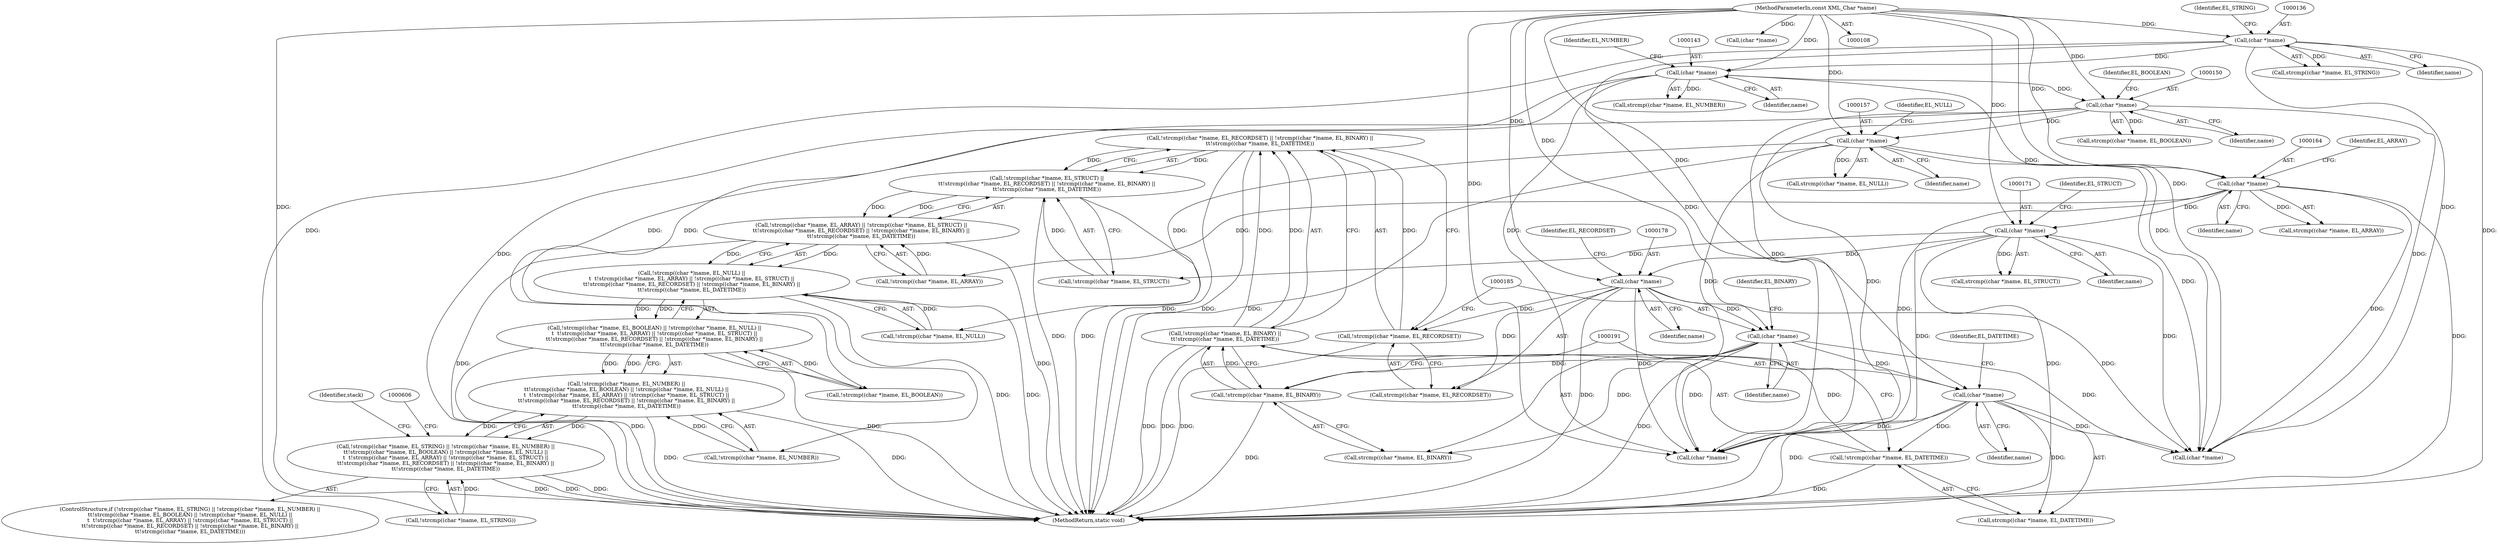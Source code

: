 digraph "0_php-src_8d2539fa0faf3f63e1d1e7635347c5b9e777d47b@API" {
"1000174" [label="(Call,!strcmp((char *)name, EL_RECORDSET) || !strcmp((char *)name, EL_BINARY) ||\n\t\t!strcmp((char *)name, EL_DATETIME))"];
"1000175" [label="(Call,!strcmp((char *)name, EL_RECORDSET))"];
"1000177" [label="(Call,(char *)name)"];
"1000170" [label="(Call,(char *)name)"];
"1000163" [label="(Call,(char *)name)"];
"1000156" [label="(Call,(char *)name)"];
"1000149" [label="(Call,(char *)name)"];
"1000142" [label="(Call,(char *)name)"];
"1000135" [label="(Call,(char *)name)"];
"1000110" [label="(MethodParameterIn,const XML_Char *name)"];
"1000181" [label="(Call,!strcmp((char *)name, EL_BINARY) ||\n\t\t!strcmp((char *)name, EL_DATETIME))"];
"1000182" [label="(Call,!strcmp((char *)name, EL_BINARY))"];
"1000184" [label="(Call,(char *)name)"];
"1000188" [label="(Call,!strcmp((char *)name, EL_DATETIME))"];
"1000190" [label="(Call,(char *)name)"];
"1000167" [label="(Call,!strcmp((char *)name, EL_STRUCT) ||\n\t\t!strcmp((char *)name, EL_RECORDSET) || !strcmp((char *)name, EL_BINARY) ||\n\t\t!strcmp((char *)name, EL_DATETIME))"];
"1000160" [label="(Call,!strcmp((char *)name, EL_ARRAY) || !strcmp((char *)name, EL_STRUCT) ||\n\t\t!strcmp((char *)name, EL_RECORDSET) || !strcmp((char *)name, EL_BINARY) ||\n\t\t!strcmp((char *)name, EL_DATETIME))"];
"1000153" [label="(Call,!strcmp((char *)name, EL_NULL) ||\n\t  \t!strcmp((char *)name, EL_ARRAY) || !strcmp((char *)name, EL_STRUCT) ||\n\t\t!strcmp((char *)name, EL_RECORDSET) || !strcmp((char *)name, EL_BINARY) ||\n\t\t!strcmp((char *)name, EL_DATETIME))"];
"1000146" [label="(Call,!strcmp((char *)name, EL_BOOLEAN) || !strcmp((char *)name, EL_NULL) ||\n\t  \t!strcmp((char *)name, EL_ARRAY) || !strcmp((char *)name, EL_STRUCT) ||\n\t\t!strcmp((char *)name, EL_RECORDSET) || !strcmp((char *)name, EL_BINARY) ||\n\t\t!strcmp((char *)name, EL_DATETIME))"];
"1000139" [label="(Call,!strcmp((char *)name, EL_NUMBER) ||\n\t\t!strcmp((char *)name, EL_BOOLEAN) || !strcmp((char *)name, EL_NULL) ||\n\t  \t!strcmp((char *)name, EL_ARRAY) || !strcmp((char *)name, EL_STRUCT) ||\n\t\t!strcmp((char *)name, EL_RECORDSET) || !strcmp((char *)name, EL_BINARY) ||\n\t\t!strcmp((char *)name, EL_DATETIME))"];
"1000132" [label="(Call,!strcmp((char *)name, EL_STRING) || !strcmp((char *)name, EL_NUMBER) ||\n\t\t!strcmp((char *)name, EL_BOOLEAN) || !strcmp((char *)name, EL_NULL) ||\n\t  \t!strcmp((char *)name, EL_ARRAY) || !strcmp((char *)name, EL_STRUCT) ||\n\t\t!strcmp((char *)name, EL_RECORDSET) || !strcmp((char *)name, EL_BINARY) ||\n\t\t!strcmp((char *)name, EL_DATETIME))"];
"1000187" [label="(Identifier,EL_BINARY)"];
"1000146" [label="(Call,!strcmp((char *)name, EL_BOOLEAN) || !strcmp((char *)name, EL_NULL) ||\n\t  \t!strcmp((char *)name, EL_ARRAY) || !strcmp((char *)name, EL_STRUCT) ||\n\t\t!strcmp((char *)name, EL_RECORDSET) || !strcmp((char *)name, EL_BINARY) ||\n\t\t!strcmp((char *)name, EL_DATETIME))"];
"1000145" [label="(Identifier,EL_NUMBER)"];
"1000192" [label="(Identifier,name)"];
"1000131" [label="(ControlStructure,if (!strcmp((char *)name, EL_STRING) || !strcmp((char *)name, EL_NUMBER) ||\n\t\t!strcmp((char *)name, EL_BOOLEAN) || !strcmp((char *)name, EL_NULL) ||\n\t  \t!strcmp((char *)name, EL_ARRAY) || !strcmp((char *)name, EL_STRUCT) ||\n\t\t!strcmp((char *)name, EL_RECORDSET) || !strcmp((char *)name, EL_BINARY) ||\n\t\t!strcmp((char *)name, EL_DATETIME)))"];
"1000172" [label="(Identifier,name)"];
"1000165" [label="(Identifier,name)"];
"1000142" [label="(Call,(char *)name)"];
"1000140" [label="(Call,!strcmp((char *)name, EL_NUMBER))"];
"1000193" [label="(Identifier,EL_DATETIME)"];
"1000183" [label="(Call,strcmp((char *)name, EL_BINARY))"];
"1000186" [label="(Identifier,name)"];
"1000161" [label="(Call,!strcmp((char *)name, EL_ARRAY))"];
"1000189" [label="(Call,strcmp((char *)name, EL_DATETIME))"];
"1000233" [label="(Call,(char *)name)"];
"1000170" [label="(Call,(char *)name)"];
"1000137" [label="(Identifier,name)"];
"1000155" [label="(Call,strcmp((char *)name, EL_NULL))"];
"1000175" [label="(Call,!strcmp((char *)name, EL_RECORDSET))"];
"1000168" [label="(Call,!strcmp((char *)name, EL_STRUCT))"];
"1000163" [label="(Call,(char *)name)"];
"1000176" [label="(Call,strcmp((char *)name, EL_RECORDSET))"];
"1000162" [label="(Call,strcmp((char *)name, EL_ARRAY))"];
"1000144" [label="(Identifier,name)"];
"1000177" [label="(Call,(char *)name)"];
"1000166" [label="(Identifier,EL_ARRAY)"];
"1000152" [label="(Identifier,EL_BOOLEAN)"];
"1000147" [label="(Call,!strcmp((char *)name, EL_BOOLEAN))"];
"1000181" [label="(Call,!strcmp((char *)name, EL_BINARY) ||\n\t\t!strcmp((char *)name, EL_DATETIME))"];
"1000180" [label="(Identifier,EL_RECORDSET)"];
"1000134" [label="(Call,strcmp((char *)name, EL_STRING))"];
"1000190" [label="(Call,(char *)name)"];
"1000167" [label="(Call,!strcmp((char *)name, EL_STRUCT) ||\n\t\t!strcmp((char *)name, EL_RECORDSET) || !strcmp((char *)name, EL_BINARY) ||\n\t\t!strcmp((char *)name, EL_DATETIME))"];
"1000184" [label="(Call,(char *)name)"];
"1000159" [label="(Identifier,EL_NULL)"];
"1000148" [label="(Call,strcmp((char *)name, EL_BOOLEAN))"];
"1000138" [label="(Identifier,EL_STRING)"];
"1000132" [label="(Call,!strcmp((char *)name, EL_STRING) || !strcmp((char *)name, EL_NUMBER) ||\n\t\t!strcmp((char *)name, EL_BOOLEAN) || !strcmp((char *)name, EL_NULL) ||\n\t  \t!strcmp((char *)name, EL_ARRAY) || !strcmp((char *)name, EL_STRUCT) ||\n\t\t!strcmp((char *)name, EL_RECORDSET) || !strcmp((char *)name, EL_BINARY) ||\n\t\t!strcmp((char *)name, EL_DATETIME))"];
"1000135" [label="(Call,(char *)name)"];
"1000174" [label="(Call,!strcmp((char *)name, EL_RECORDSET) || !strcmp((char *)name, EL_BINARY) ||\n\t\t!strcmp((char *)name, EL_DATETIME))"];
"1000626" [label="(Call,(char *)name)"];
"1000196" [label="(Identifier,stack)"];
"1000188" [label="(Call,!strcmp((char *)name, EL_DATETIME))"];
"1000158" [label="(Identifier,name)"];
"1000139" [label="(Call,!strcmp((char *)name, EL_NUMBER) ||\n\t\t!strcmp((char *)name, EL_BOOLEAN) || !strcmp((char *)name, EL_NULL) ||\n\t  \t!strcmp((char *)name, EL_ARRAY) || !strcmp((char *)name, EL_STRUCT) ||\n\t\t!strcmp((char *)name, EL_RECORDSET) || !strcmp((char *)name, EL_BINARY) ||\n\t\t!strcmp((char *)name, EL_DATETIME))"];
"1000169" [label="(Call,strcmp((char *)name, EL_STRUCT))"];
"1000153" [label="(Call,!strcmp((char *)name, EL_NULL) ||\n\t  \t!strcmp((char *)name, EL_ARRAY) || !strcmp((char *)name, EL_STRUCT) ||\n\t\t!strcmp((char *)name, EL_RECORDSET) || !strcmp((char *)name, EL_BINARY) ||\n\t\t!strcmp((char *)name, EL_DATETIME))"];
"1000173" [label="(Identifier,EL_STRUCT)"];
"1000605" [label="(Call,(char *)name)"];
"1000156" [label="(Call,(char *)name)"];
"1000149" [label="(Call,(char *)name)"];
"1000179" [label="(Identifier,name)"];
"1000110" [label="(MethodParameterIn,const XML_Char *name)"];
"1000151" [label="(Identifier,name)"];
"1000141" [label="(Call,strcmp((char *)name, EL_NUMBER))"];
"1000644" [label="(MethodReturn,static void)"];
"1000154" [label="(Call,!strcmp((char *)name, EL_NULL))"];
"1000133" [label="(Call,!strcmp((char *)name, EL_STRING))"];
"1000160" [label="(Call,!strcmp((char *)name, EL_ARRAY) || !strcmp((char *)name, EL_STRUCT) ||\n\t\t!strcmp((char *)name, EL_RECORDSET) || !strcmp((char *)name, EL_BINARY) ||\n\t\t!strcmp((char *)name, EL_DATETIME))"];
"1000182" [label="(Call,!strcmp((char *)name, EL_BINARY))"];
"1000174" -> "1000167"  [label="AST: "];
"1000174" -> "1000175"  [label="CFG: "];
"1000174" -> "1000181"  [label="CFG: "];
"1000175" -> "1000174"  [label="AST: "];
"1000181" -> "1000174"  [label="AST: "];
"1000167" -> "1000174"  [label="CFG: "];
"1000174" -> "1000644"  [label="DDG: "];
"1000174" -> "1000644"  [label="DDG: "];
"1000174" -> "1000167"  [label="DDG: "];
"1000174" -> "1000167"  [label="DDG: "];
"1000175" -> "1000174"  [label="DDG: "];
"1000181" -> "1000174"  [label="DDG: "];
"1000181" -> "1000174"  [label="DDG: "];
"1000175" -> "1000176"  [label="CFG: "];
"1000176" -> "1000175"  [label="AST: "];
"1000185" -> "1000175"  [label="CFG: "];
"1000175" -> "1000644"  [label="DDG: "];
"1000177" -> "1000175"  [label="DDG: "];
"1000177" -> "1000176"  [label="AST: "];
"1000177" -> "1000179"  [label="CFG: "];
"1000178" -> "1000177"  [label="AST: "];
"1000179" -> "1000177"  [label="AST: "];
"1000180" -> "1000177"  [label="CFG: "];
"1000177" -> "1000644"  [label="DDG: "];
"1000177" -> "1000176"  [label="DDG: "];
"1000170" -> "1000177"  [label="DDG: "];
"1000110" -> "1000177"  [label="DDG: "];
"1000177" -> "1000184"  [label="DDG: "];
"1000177" -> "1000233"  [label="DDG: "];
"1000177" -> "1000605"  [label="DDG: "];
"1000170" -> "1000169"  [label="AST: "];
"1000170" -> "1000172"  [label="CFG: "];
"1000171" -> "1000170"  [label="AST: "];
"1000172" -> "1000170"  [label="AST: "];
"1000173" -> "1000170"  [label="CFG: "];
"1000170" -> "1000644"  [label="DDG: "];
"1000170" -> "1000168"  [label="DDG: "];
"1000170" -> "1000169"  [label="DDG: "];
"1000163" -> "1000170"  [label="DDG: "];
"1000110" -> "1000170"  [label="DDG: "];
"1000170" -> "1000233"  [label="DDG: "];
"1000170" -> "1000605"  [label="DDG: "];
"1000163" -> "1000162"  [label="AST: "];
"1000163" -> "1000165"  [label="CFG: "];
"1000164" -> "1000163"  [label="AST: "];
"1000165" -> "1000163"  [label="AST: "];
"1000166" -> "1000163"  [label="CFG: "];
"1000163" -> "1000644"  [label="DDG: "];
"1000163" -> "1000161"  [label="DDG: "];
"1000163" -> "1000162"  [label="DDG: "];
"1000156" -> "1000163"  [label="DDG: "];
"1000110" -> "1000163"  [label="DDG: "];
"1000163" -> "1000233"  [label="DDG: "];
"1000163" -> "1000605"  [label="DDG: "];
"1000156" -> "1000155"  [label="AST: "];
"1000156" -> "1000158"  [label="CFG: "];
"1000157" -> "1000156"  [label="AST: "];
"1000158" -> "1000156"  [label="AST: "];
"1000159" -> "1000156"  [label="CFG: "];
"1000156" -> "1000644"  [label="DDG: "];
"1000156" -> "1000154"  [label="DDG: "];
"1000156" -> "1000155"  [label="DDG: "];
"1000149" -> "1000156"  [label="DDG: "];
"1000110" -> "1000156"  [label="DDG: "];
"1000156" -> "1000233"  [label="DDG: "];
"1000156" -> "1000605"  [label="DDG: "];
"1000149" -> "1000148"  [label="AST: "];
"1000149" -> "1000151"  [label="CFG: "];
"1000150" -> "1000149"  [label="AST: "];
"1000151" -> "1000149"  [label="AST: "];
"1000152" -> "1000149"  [label="CFG: "];
"1000149" -> "1000644"  [label="DDG: "];
"1000149" -> "1000147"  [label="DDG: "];
"1000149" -> "1000148"  [label="DDG: "];
"1000142" -> "1000149"  [label="DDG: "];
"1000110" -> "1000149"  [label="DDG: "];
"1000149" -> "1000233"  [label="DDG: "];
"1000149" -> "1000605"  [label="DDG: "];
"1000142" -> "1000141"  [label="AST: "];
"1000142" -> "1000144"  [label="CFG: "];
"1000143" -> "1000142"  [label="AST: "];
"1000144" -> "1000142"  [label="AST: "];
"1000145" -> "1000142"  [label="CFG: "];
"1000142" -> "1000644"  [label="DDG: "];
"1000142" -> "1000140"  [label="DDG: "];
"1000142" -> "1000141"  [label="DDG: "];
"1000135" -> "1000142"  [label="DDG: "];
"1000110" -> "1000142"  [label="DDG: "];
"1000142" -> "1000233"  [label="DDG: "];
"1000142" -> "1000605"  [label="DDG: "];
"1000135" -> "1000134"  [label="AST: "];
"1000135" -> "1000137"  [label="CFG: "];
"1000136" -> "1000135"  [label="AST: "];
"1000137" -> "1000135"  [label="AST: "];
"1000138" -> "1000135"  [label="CFG: "];
"1000135" -> "1000644"  [label="DDG: "];
"1000135" -> "1000133"  [label="DDG: "];
"1000135" -> "1000134"  [label="DDG: "];
"1000110" -> "1000135"  [label="DDG: "];
"1000135" -> "1000233"  [label="DDG: "];
"1000135" -> "1000605"  [label="DDG: "];
"1000110" -> "1000108"  [label="AST: "];
"1000110" -> "1000644"  [label="DDG: "];
"1000110" -> "1000184"  [label="DDG: "];
"1000110" -> "1000190"  [label="DDG: "];
"1000110" -> "1000233"  [label="DDG: "];
"1000110" -> "1000605"  [label="DDG: "];
"1000110" -> "1000626"  [label="DDG: "];
"1000181" -> "1000182"  [label="CFG: "];
"1000181" -> "1000188"  [label="CFG: "];
"1000182" -> "1000181"  [label="AST: "];
"1000188" -> "1000181"  [label="AST: "];
"1000181" -> "1000644"  [label="DDG: "];
"1000181" -> "1000644"  [label="DDG: "];
"1000182" -> "1000181"  [label="DDG: "];
"1000188" -> "1000181"  [label="DDG: "];
"1000182" -> "1000183"  [label="CFG: "];
"1000183" -> "1000182"  [label="AST: "];
"1000191" -> "1000182"  [label="CFG: "];
"1000182" -> "1000644"  [label="DDG: "];
"1000184" -> "1000182"  [label="DDG: "];
"1000184" -> "1000183"  [label="AST: "];
"1000184" -> "1000186"  [label="CFG: "];
"1000185" -> "1000184"  [label="AST: "];
"1000186" -> "1000184"  [label="AST: "];
"1000187" -> "1000184"  [label="CFG: "];
"1000184" -> "1000644"  [label="DDG: "];
"1000184" -> "1000183"  [label="DDG: "];
"1000184" -> "1000190"  [label="DDG: "];
"1000184" -> "1000233"  [label="DDG: "];
"1000184" -> "1000605"  [label="DDG: "];
"1000188" -> "1000189"  [label="CFG: "];
"1000189" -> "1000188"  [label="AST: "];
"1000188" -> "1000644"  [label="DDG: "];
"1000190" -> "1000188"  [label="DDG: "];
"1000190" -> "1000189"  [label="AST: "];
"1000190" -> "1000192"  [label="CFG: "];
"1000191" -> "1000190"  [label="AST: "];
"1000192" -> "1000190"  [label="AST: "];
"1000193" -> "1000190"  [label="CFG: "];
"1000190" -> "1000644"  [label="DDG: "];
"1000190" -> "1000189"  [label="DDG: "];
"1000190" -> "1000233"  [label="DDG: "];
"1000190" -> "1000605"  [label="DDG: "];
"1000167" -> "1000160"  [label="AST: "];
"1000167" -> "1000168"  [label="CFG: "];
"1000168" -> "1000167"  [label="AST: "];
"1000160" -> "1000167"  [label="CFG: "];
"1000167" -> "1000644"  [label="DDG: "];
"1000167" -> "1000644"  [label="DDG: "];
"1000167" -> "1000160"  [label="DDG: "];
"1000167" -> "1000160"  [label="DDG: "];
"1000168" -> "1000167"  [label="DDG: "];
"1000160" -> "1000153"  [label="AST: "];
"1000160" -> "1000161"  [label="CFG: "];
"1000161" -> "1000160"  [label="AST: "];
"1000153" -> "1000160"  [label="CFG: "];
"1000160" -> "1000644"  [label="DDG: "];
"1000160" -> "1000644"  [label="DDG: "];
"1000160" -> "1000153"  [label="DDG: "];
"1000160" -> "1000153"  [label="DDG: "];
"1000161" -> "1000160"  [label="DDG: "];
"1000153" -> "1000146"  [label="AST: "];
"1000153" -> "1000154"  [label="CFG: "];
"1000154" -> "1000153"  [label="AST: "];
"1000146" -> "1000153"  [label="CFG: "];
"1000153" -> "1000644"  [label="DDG: "];
"1000153" -> "1000644"  [label="DDG: "];
"1000153" -> "1000146"  [label="DDG: "];
"1000153" -> "1000146"  [label="DDG: "];
"1000154" -> "1000153"  [label="DDG: "];
"1000146" -> "1000139"  [label="AST: "];
"1000146" -> "1000147"  [label="CFG: "];
"1000147" -> "1000146"  [label="AST: "];
"1000139" -> "1000146"  [label="CFG: "];
"1000146" -> "1000644"  [label="DDG: "];
"1000146" -> "1000644"  [label="DDG: "];
"1000146" -> "1000139"  [label="DDG: "];
"1000146" -> "1000139"  [label="DDG: "];
"1000147" -> "1000146"  [label="DDG: "];
"1000139" -> "1000132"  [label="AST: "];
"1000139" -> "1000140"  [label="CFG: "];
"1000140" -> "1000139"  [label="AST: "];
"1000132" -> "1000139"  [label="CFG: "];
"1000139" -> "1000644"  [label="DDG: "];
"1000139" -> "1000644"  [label="DDG: "];
"1000139" -> "1000132"  [label="DDG: "];
"1000139" -> "1000132"  [label="DDG: "];
"1000140" -> "1000139"  [label="DDG: "];
"1000132" -> "1000131"  [label="AST: "];
"1000132" -> "1000133"  [label="CFG: "];
"1000133" -> "1000132"  [label="AST: "];
"1000196" -> "1000132"  [label="CFG: "];
"1000606" -> "1000132"  [label="CFG: "];
"1000132" -> "1000644"  [label="DDG: "];
"1000132" -> "1000644"  [label="DDG: "];
"1000132" -> "1000644"  [label="DDG: "];
"1000133" -> "1000132"  [label="DDG: "];
}
